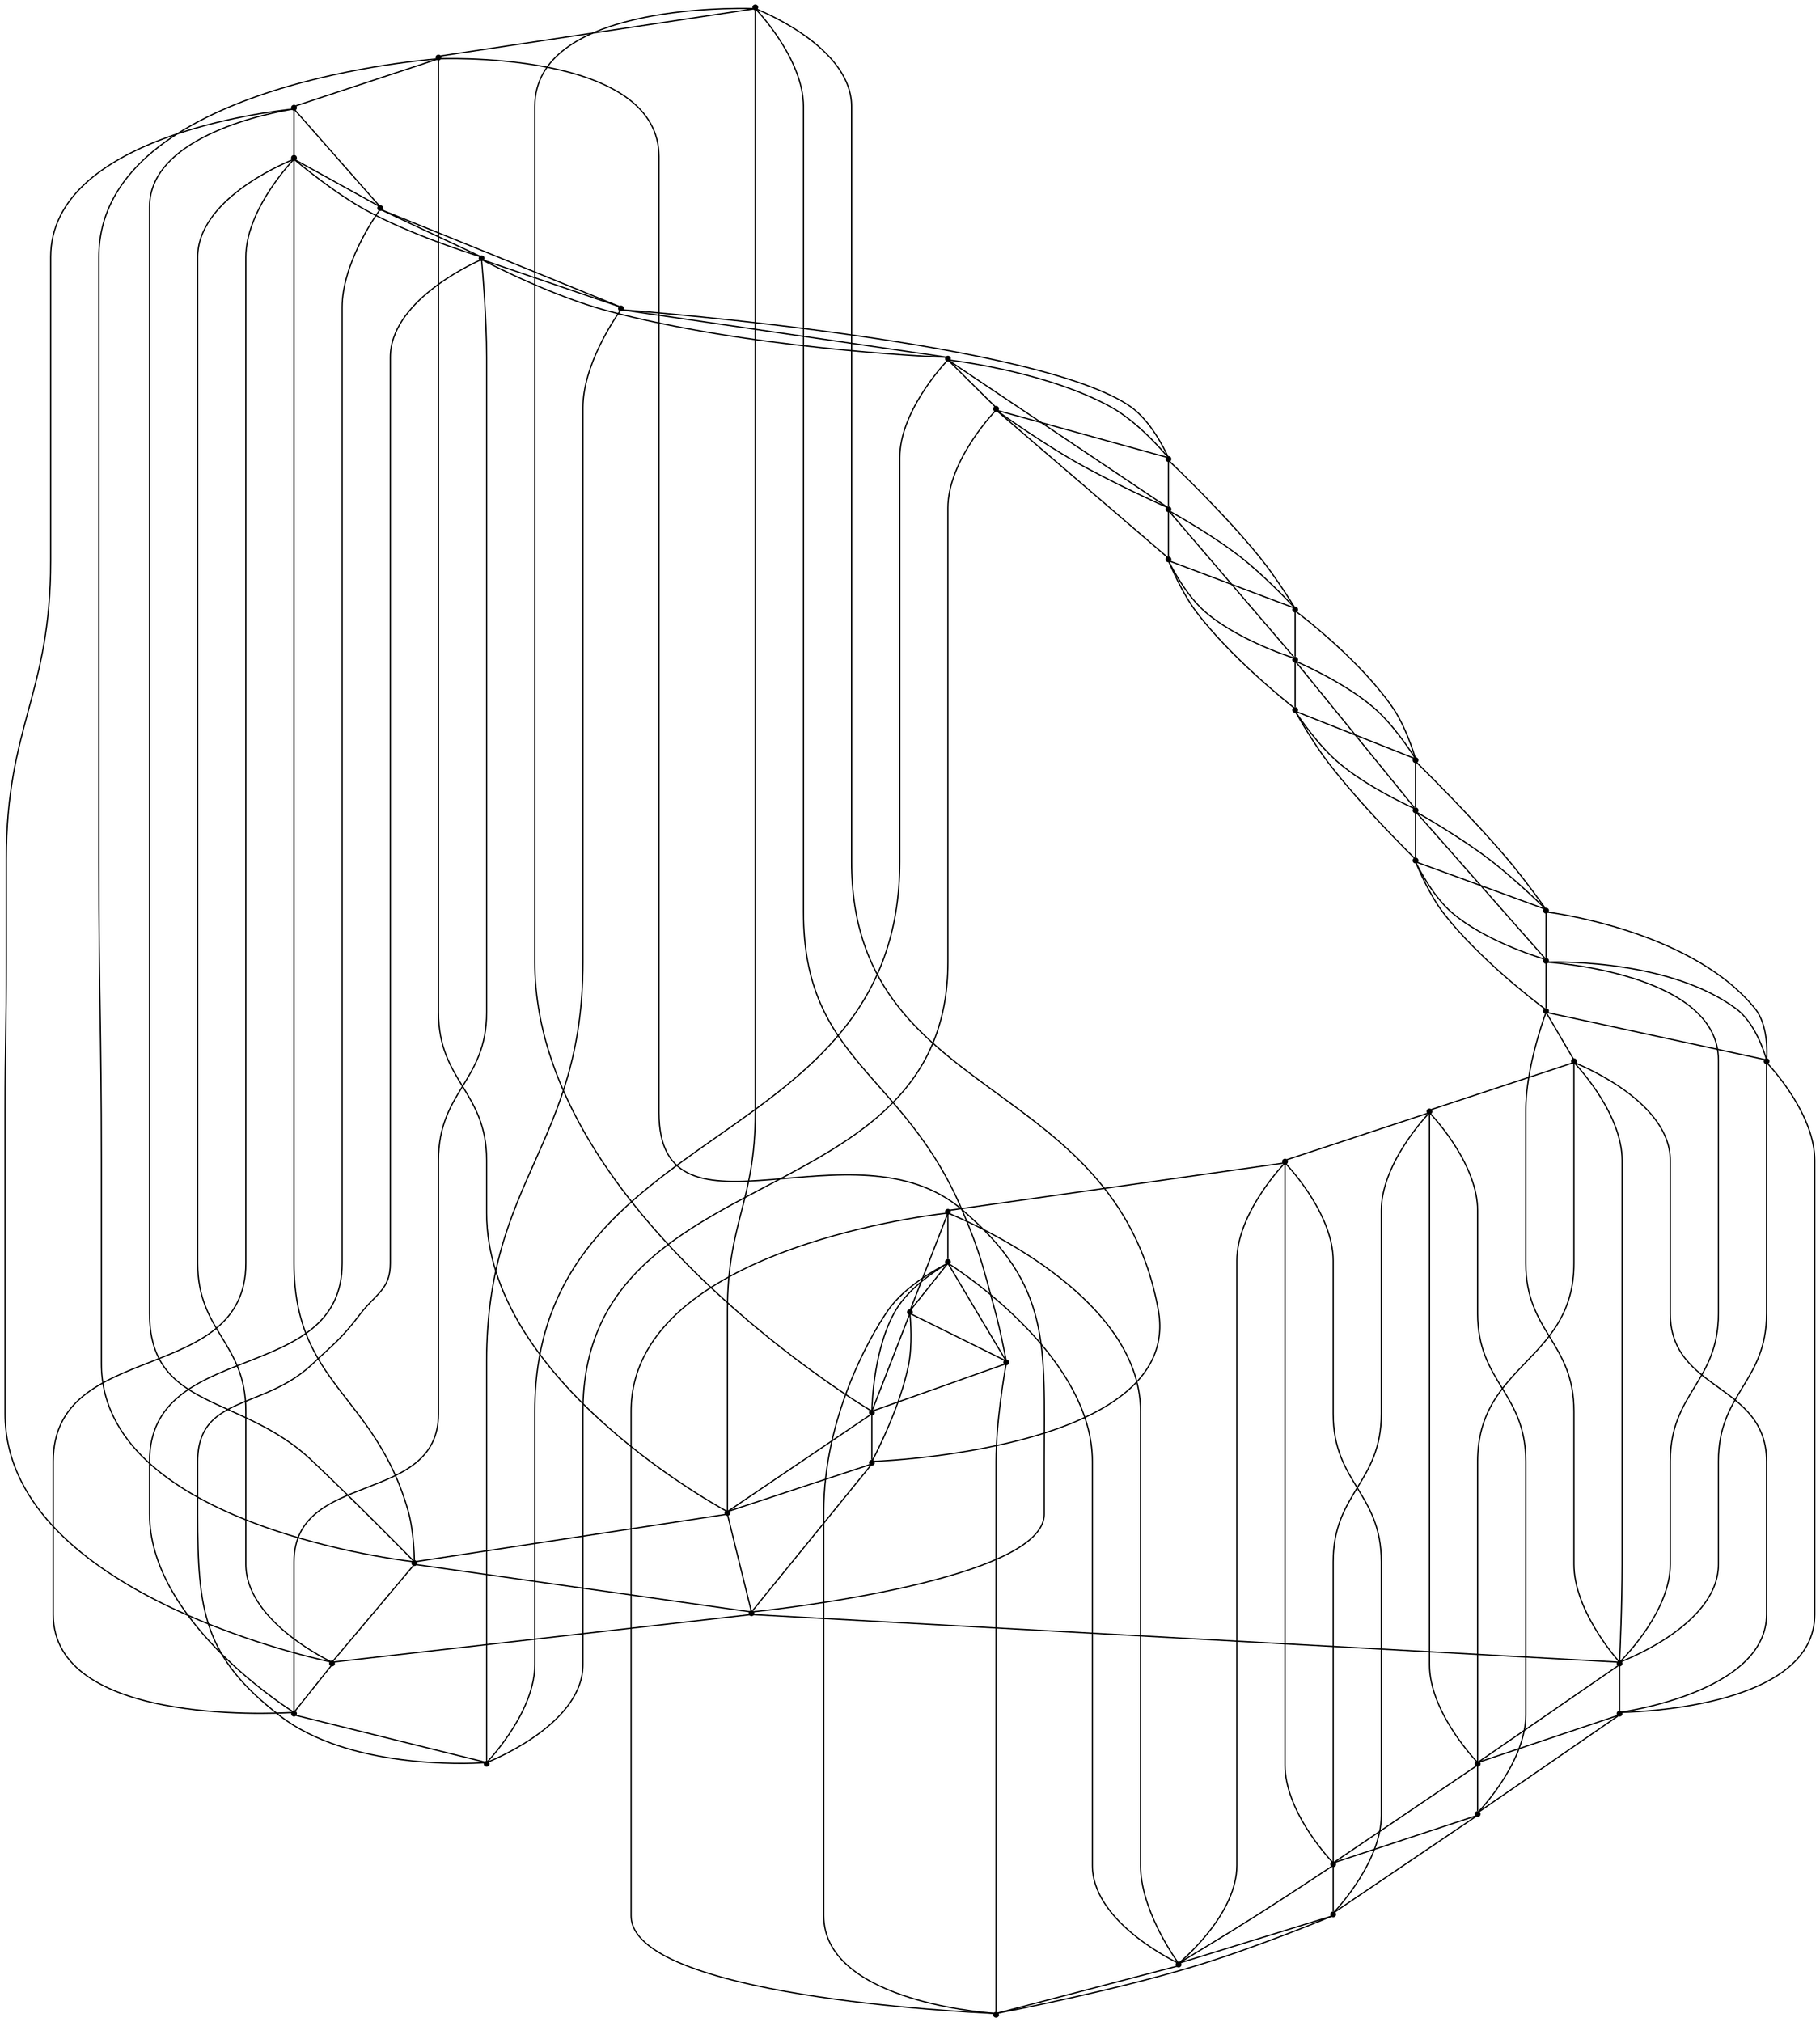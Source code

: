 graph {
  node [shape=point,comment="{\"directed\":false,\"doi\":\"10.4230/LIPIcs.GD.2024.8\",\"figure\":\"5\"}"]

  v0 [pos="1541.7375818363414,833.382593908347"]
  v1 [pos="1541.7375818363412,946.3474326305127"]
  v2 [pos="1491.8033015501278,985.9496604437636"]
  v3 [pos="1512.2323087419647,889.8650132694297"]
  v4 [pos="1495.7803287259655,730.1843638111259"]
  v5 [pos="1495.7803287259655,1049.5456627277335"]
  v6 [pos="1491.8033015501278,793.780366095096"]
  v7 [pos="1437.7300791720334,855.4842111453029"]
  v8 [pos="1437.7300791720334,924.2458153935568"]
  v9 [pos="1434.050807548794,714.3133227879678"]
  v10 [pos="1434.0508075487937,1065.4167037508919"]
  v11 [pos="1411.8088111870582,654.595861349899"]
  v12 [pos="1411.8088111870582,1125.134228769513"]
  v13 [pos="1409.7553026878288,792.668660139708"]
  v14 [pos="1409.7553026878288,987.0613663991517"]
  v15 [pos="1358.6441184596292,746.6574490831588"]
  v16 [pos="1358.644118459629,1033.0725774557009"]
  v17 [pos="1348.9615301652761,665.1932134700169"]
  v18 [pos="1348.9615301652761,1114.5367494882908"]
  v19 [pos="1304.345512553468,619.6870863202219"]
  v20 [pos="1304.345512553468,1160.0429402186378"]
  v21 [pos="1293.2298564201053,725.4099729845889"]
  v22 [pos="1293.2298564201053,1054.3200535542705"]
  v23 [pos="1251.2461963121714,654.9274975102251"]
  v24 [pos="1251.2461963121714,1124.8025290286346"]
  v25 [pos="1224.8323152322741,732.5956562536819"]
  v26 [pos="1224.8323152322741,1047.1343702851777"]
  v27 [pos="1191.9741441788897,631.4937405433698"]
  v28 [pos="1191.97414417889,1148.2362859954899"]
  v29 [pos="1165.2700118512228,766.9802096303894"]
  v30 [pos="1165.2700118512228,1012.7498169084704"]
  v31 [pos="1157.7992856071392,685.2818704240108"]
  v32 [pos="1157.7992856071392,1094.4481561148486"]
  v33 [pos="1124.8435585909856,822.6067711781762"]
  v34 [pos="1124.8435585909856,957.1232553606834"]
  v35 [pos="1110.5425158453777,889.8650132694298"]
  v36 [pos="1094.1213161983358,687.9816278319427"]
  v37 [pos="1094.1213161983358,1091.748462287469"]
  v38 [pos="1084.7812549023365,751.0116996206934"]
  v39 [pos="1084.7812549023365,1028.7183269181662"]
  v40 [pos="1044.8181924652533,840.7486552040591"]
  v41 [pos="1044.8181924652533,938.9813713348005"]
  v42 [pos="1027.7046888998893,779.3693888728832"]
  v43 [pos="1027.7046888998896,1000.3606376659764"]
  v44 [pos="1004.2115722933307,889.8650132694298"]

  v0 -- v1 [id="-1",pos="1541.7375818363414,833.382593908347 1541.7375818363412,946.3474326305127 1541.7375818363412,946.3474326305127 1541.7375818363412,946.3474326305127"]
  v1 -- v5 [id="-2",pos="1541.7375818363412,946.3474326305127 1495.7803287259655,1049.5456627277335 1495.7803287259655,1049.5456627277335 1495.7803287259655,1049.5456627277335"]
  v2 -- v1 [id="-3",pos="1491.8033015501278,985.9496604437636 1541.7375818363412,946.3474326305127 1541.7375818363412,946.3474326305127 1541.7375818363412,946.3474326305127"]
  v3 -- v2 [id="-4",pos="1512.2323087419647,889.8650132694297 1491.8033015501278,985.9496604437636 1491.8033015501278,985.9496604437636 1491.8033015501278,985.9496604437636"]
  v44 -- v42 [id="-5",pos="1004.2115722933307,889.8650132694298 1027.7046888998893,779.3693888728832 1027.7046888998893,779.3693888728832 1027.7046888998893,779.3693888728832"]
  v4 -- v0 [id="-6",pos="1495.7803287259655,730.1843638111259 1541.7375818363414,833.382593908347 1541.7375818363414,833.382593908347 1541.7375818363414,833.382593908347"]
  v43 -- v44 [id="-7",pos="1027.7046888998896,1000.3606376659764 1004.2115722933307,889.8650132694298 1004.2115722933307,889.8650132694298 1004.2115722933307,889.8650132694298"]
  v42 -- v36 [id="-8",pos="1027.7046888998893,779.3693888728832 1094.1213161983358,687.9816278319427 1094.1213161983358,687.9816278319427 1094.1213161983358,687.9816278319427"]
  v5 -- v12 [id="-9",pos="1495.7803287259655,1049.5456627277335 1411.8088111870582,1125.134228769513 1411.8088111870582,1125.134228769513 1411.8088111870582,1125.134228769513"]
  v6 -- v3 [id="-10",pos="1491.8033015501278,793.780366095096 1512.2323087419647,889.8650132694297 1512.2323087419647,889.8650132694297 1512.2323087419647,889.8650132694297"]
  v2 -- v10 [id="-11",pos="1491.8033015501278,985.9496604437636 1434.0508075487937,1065.4167037508919 1434.0508075487937,1065.4167037508919 1434.0508075487937,1065.4167037508919"]
  v2 -- v8 [id="-12",pos="1491.8033015501278,985.9496604437636 1437.7300791720334,924.2458153935568 1437.7300791720334,924.2458153935568 1437.7300791720334,924.2458153935568"]
  v41 -- v40 [id="-13",pos="1044.8181924652533,938.9813713348005 1044.8181924652533,840.7486552040591 1044.8181924652533,840.7486552040591 1044.8181924652533,840.7486552040591"]
  v40 -- v38 [id="-14",pos="1044.8181924652533,840.7486552040591 1084.7812549023365,751.0116996206934 1084.7812549023365,751.0116996206934 1084.7812549023365,751.0116996206934"]
  v7 -- v8 [id="-15",pos="1437.7300791720334,855.4842111453029 1437.7300791720334,924.2458153935568 1437.7300791720334,924.2458153935568 1437.7300791720334,924.2458153935568"]
  v8 -- v14 [id="-16",pos="1437.7300791720334,924.2458153935568 1409.7553026878288,987.0613663991517 1409.7553026878288,987.0613663991517 1409.7553026878288,987.0613663991517"]
  v9 -- v6 [id="-17",pos="1434.050807548794,714.3133227879678 1491.8033015501278,793.780366095096 1491.8033015501278,793.780366095096 1491.8033015501278,793.780366095096"]
  v39 -- v41 [id="-18",pos="1084.7812549023365,1028.7183269181662 1044.8181924652533,938.9813713348005 1044.8181924652533,938.9813713348005 1044.8181924652533,938.9813713348005"]
  v38 -- v31 [id="-19",pos="1084.7812549023365,751.0116996206934 1157.7992856071392,685.2818704240108 1157.7992856071392,685.2818704240108 1157.7992856071392,685.2818704240108"]
  v10 -- v18 [id="-20",pos="1434.0508075487937,1065.4167037508919 1348.9615301652761,1114.5367494882908 1348.9615301652761,1114.5367494882908 1348.9615301652761,1114.5367494882908"]
  v11 -- v4 [id="-21",pos="1411.8088111870582,654.595861349899 1495.7803287259655,730.1843638111259 1495.7803287259655,730.1843638111259 1495.7803287259655,730.1843638111259"]
  v12 -- v20 [id="-22",pos="1411.8088111870582,1125.134228769513 1304.345512553468,1160.0429402186378 1304.345512553468,1160.0429402186378 1304.345512553468,1160.0429402186378"]
  v13 -- v7 [id="-23",pos="1409.7553026878288,792.668660139708 1437.7300791720334,855.4842111453029 1437.7300791720334,855.4842111453029 1437.7300791720334,855.4842111453029"]
  v37 -- v43 [id="-24",pos="1094.1213161983358,1091.748462287469 1027.7046888998896,1000.3606376659764 1027.7046888998896,1000.3606376659764 1027.7046888998896,1000.3606376659764"]
  v36 -- v27 [id="-25",pos="1094.1213161983358,687.9816278319427 1191.9741441788897,631.4937405433698 1191.9741441788897,631.4937405433698 1191.9741441788897,631.4937405433698"]
  v14 -- v16 [id="-26",pos="1409.7553026878288,987.0613663991517 1358.644118459629,1033.0725774557009 1358.644118459629,1033.0725774557009 1358.644118459629,1033.0725774557009"]
  v15 -- v13 [id="-27",pos="1358.6441184596292,746.6574490831588 1409.7553026878288,792.668660139708 1409.7553026878288,792.668660139708 1409.7553026878288,792.668660139708"]
  v16 -- v22 [id="-28",pos="1358.644118459629,1033.0725774557009 1293.2298564201053,1054.3200535542705 1293.2298564201053,1054.3200535542705 1293.2298564201053,1054.3200535542705"]
  v35 -- v33 [id="-29",pos="1110.5425158453777,889.8650132694298 1124.8435585909856,822.6067711781762 1124.8435585909856,822.6067711781762 1124.8435585909856,822.6067711781762"]
  v17 -- v9 [id="-30",pos="1348.9615301652761,665.1932134700169 1434.050807548794,714.3133227879678 1434.050807548794,714.3133227879678 1434.050807548794,714.3133227879678"]
  v18 -- v24 [id="-31",pos="1348.9615301652761,1114.5367494882908 1251.2461963121714,1124.8025290286346 1251.2461963121714,1124.8025290286346 1251.2461963121714,1124.8025290286346"]
  v19 -- v11 [id="-32",pos="1304.345512553468,619.6870863202219 1411.8088111870582,654.595861349899 1411.8088111870582,654.595861349899 1411.8088111870582,654.595861349899"]
  v20 -- v28 [id="-33",pos="1304.345512553468,1160.0429402186378 1191.97414417889,1148.2362859954899 1191.97414417889,1148.2362859954899 1191.97414417889,1148.2362859954899"]
  v34 -- v35 [id="-34",pos="1124.8435585909856,957.1232553606834 1110.5425158453777,889.8650132694298 1110.5425158453777,889.8650132694298 1110.5425158453777,889.8650132694298"]
  v33 -- v29 [id="-35",pos="1124.8435585909856,822.6067711781762 1165.2700118512228,766.9802096303894 1165.2700118512228,766.9802096303894 1165.2700118512228,766.9802096303894"]
  v21 -- v15 [id="-36",pos="1293.2298564201053,725.4099729845889 1358.6441184596292,746.6574490831588 1358.6441184596292,746.6574490831588 1358.6441184596292,746.6574490831588"]
  v32 -- v39 [id="-37",pos="1157.7992856071392,1094.4481561148486 1084.7812549023365,1028.7183269181662 1084.7812549023365,1028.7183269181662 1084.7812549023365,1028.7183269181662"]
  v31 -- v23 [id="-38",pos="1157.7992856071392,685.2818704240108 1251.2461963121714,654.9274975102251 1251.2461963121714,654.9274975102251 1251.2461963121714,654.9274975102251"]
  v22 -- v26 [id="-39",pos="1293.2298564201053,1054.3200535542705 1224.8323152322741,1047.1343702851777 1224.8323152322741,1047.1343702851777 1224.8323152322741,1047.1343702851777"]
  v8 -- v1 [id="-40",pos="1437.7300791720334,924.2458153935568 1541.7375818363412,946.3474326305127 1541.7375818363412,946.3474326305127 1541.7375818363412,946.3474326305127"]
  v8 -- v38 [id="-41",pos="1437.7300791720334,924.2458153935568 1275.94308608775,889.8650132694298 1275.94308608775,889.8650132694298 1275.94308608775,889.8650132694298 1084.7812549023365,751.0116996206934 1084.7812549023365,751.0116996206934 1084.7812549023365,751.0116996206934"]
  v23 -- v17 [id="-42",pos="1251.2461963121714,654.9274975102251 1348.9615301652761,665.1932134700169 1348.9615301652761,665.1932134700169 1348.9615301652761,665.1932134700169"]
  v24 -- v32 [id="-43",pos="1251.2461963121714,1124.8025290286346 1157.7992856071392,1094.4481561148486 1157.7992856071392,1094.4481561148486 1157.7992856071392,1094.4481561148486"]
  v25 -- v21 [id="-44",pos="1224.8323152322741,732.5956562536819 1293.2298564201053,725.4099729845889 1293.2298564201053,725.4099729845889 1293.2298564201053,725.4099729845889"]
  v30 -- v34 [id="-45",pos="1165.2700118512228,1012.7498169084704 1124.8435585909856,957.1232553606834 1124.8435585909856,957.1232553606834 1124.8435585909856,957.1232553606834"]
  v29 -- v25 [id="-46",pos="1165.2700118512228,766.9802096303894 1224.8323152322741,732.5956562536819 1224.8323152322741,732.5956562536819 1224.8323152322741,732.5956562536819"]
  v26 -- v30 [id="-47",pos="1224.8323152322741,1047.1343702851777 1165.2700118512228,1012.7498169084704 1165.2700118512228,1012.7498169084704 1165.2700118512228,1012.7498169084704"]
  v28 -- v37 [id="-48",pos="1191.97414417889,1148.2362859954899 1094.1213161983358,1091.748462287469 1094.1213161983358,1091.748462287469 1094.1213161983358,1091.748462287469"]
  v27 -- v19 [id="-49",pos="1191.9741441788897,631.4937405433698 1304.345512553468,619.6870863202219 1304.345512553468,619.6870863202219 1304.345512553468,619.6870863202219"]
  v0 -- v3 [id="-88",pos="1541.7375818363414,833.382593908347 1512.2323087419647,889.8650132694297 1512.2323087419647,889.8650132694297 1512.2323087419647,889.8650132694297"]
  v3 -- v1 [id="-91",pos="1512.2323087419647,889.8650132694297 1541.7375818363412,946.3474326305127 1541.7375818363412,946.3474326305127 1541.7375818363412,946.3474326305127"]
  v44 -- v40 [id="-93",pos="1004.2115722933307,889.8650132694298 1044.8181924652533,840.7486552040591 1044.8181924652533,840.7486552040591 1044.8181924652533,840.7486552040591"]
  v3 -- v8 [id="-94",pos="1512.2323087419647,889.8650132694297 1437.7300791720334,924.2458153935568 1437.7300791720334,924.2458153935568 1437.7300791720334,924.2458153935568"]
  v6 -- v0 [id="-96",pos="1491.8033015501278,793.780366095096 1541.7375818363414,833.382593908347 1541.7375818363414,833.382593908347 1541.7375818363414,833.382593908347"]
  v43 -- v41 [id="-97",pos="1027.7046888998896,1000.3606376659764 1044.8181924652533,938.9813713348005 1044.8181924652533,938.9813713348005 1044.8181924652533,938.9813713348005"]
  v42 -- v38 [id="-98",pos="1027.7046888998893,779.3693888728832 1084.7812549023365,751.0116996206934 1084.7812549023365,751.0116996206934 1084.7812549023365,751.0116996206934"]
  v4 -- v6 [id="-99",pos="1495.7803287259655,730.1843638111259 1491.8033015501278,793.780366095096 1491.8033015501278,793.780366095096 1491.8033015501278,793.780366095096"]
  v2 -- v5 [id="-100",pos="1491.8033015501278,985.9496604437636 1495.7803287259655,1049.5456627277335 1495.7803287259655,1049.5456627277335 1495.7803287259655,1049.5456627277335"]
  v41 -- v44 [id="-101",pos="1044.8181924652533,938.9813713348005 1004.2115722933307,889.8650132694298 1004.2115722933307,889.8650132694298 1004.2115722933307,889.8650132694298"]
  v40 -- v42 [id="-102",pos="1044.8181924652533,840.7486552040591 1027.7046888998893,779.3693888728832 1027.7046888998893,779.3693888728832 1027.7046888998893,779.3693888728832"]
  v5 -- v10 [id="-103",pos="1495.7803287259655,1049.5456627277335 1434.0508075487937,1065.4167037508919 1434.0508075487937,1065.4167037508919 1434.0508075487937,1065.4167037508919"]
  v6 -- v7 [id="-104",pos="1491.8033015501278,793.780366095096 1437.7300791720334,855.4842111453029 1437.7300791720334,855.4842111453029 1437.7300791720334,855.4842111453029"]
  v2 -- v14 [id="-105",pos="1491.8033015501278,985.9496604437636 1409.7553026878288,987.0613663991517 1409.7553026878288,987.0613663991517 1409.7553026878288,987.0613663991517"]
  v7 -- v0 [id="-106",pos="1437.7300791720334,855.4842111453029 1541.7375818363414,833.382593908347 1541.7375818363414,833.382593908347 1541.7375818363414,833.382593908347"]
  v7 -- v3 [id="-109",pos="1437.7300791720334,855.4842111453029 1512.2323087419647,889.8650132694297 1512.2323087419647,889.8650132694297 1512.2323087419647,889.8650132694297"]
  v41 -- v35 [id="-111",pos="1044.8181924652533,938.9813713348005 1110.5425158453777,889.8650132694298 1110.5425158453777,889.8650132694298 1110.5425158453777,889.8650132694298"]
  v9 -- v4 [id="-112",pos="1434.050807548794,714.3133227879678 1495.7803287259655,730.1843638111259 1495.7803287259655,730.1843638111259 1495.7803287259655,730.1843638111259"]
  v40 -- v33 [id="-113",pos="1044.8181924652533,840.7486552040591 1124.8435585909856,822.6067711781762 1124.8435585909856,822.6067711781762 1124.8435585909856,822.6067711781762"]
  v39 -- v43 [id="-114",pos="1084.7812549023365,1028.7183269181662 1027.7046888998896,1000.3606376659764 1027.7046888998896,1000.3606376659764 1027.7046888998896,1000.3606376659764"]
  v38 -- v36 [id="-115",pos="1084.7812549023365,751.0116996206934 1094.1213161983358,687.9816278319427 1094.1213161983358,687.9816278319427 1094.1213161983358,687.9816278319427"]
  v39 -- v34 [id="-116",pos="1084.7812549023365,1028.7183269181662 1124.8435585909856,957.1232553606834 1124.8435585909856,957.1232553606834 1124.8435585909856,957.1232553606834"]
  v9 -- v13 [id="-117",pos="1434.050807548794,714.3133227879678 1409.7553026878288,792.668660139708 1409.7553026878288,792.668660139708 1409.7553026878288,792.668660139708"]
  v10 -- v12 [id="-118",pos="1434.0508075487937,1065.4167037508919 1411.8088111870582,1125.134228769513 1411.8088111870582,1125.134228769513 1411.8088111870582,1125.134228769513"]
  v10 -- v16 [id="-119",pos="1434.0508075487937,1065.4167037508919 1358.644118459629,1033.0725774557009 1358.644118459629,1033.0725774557009 1358.644118459629,1033.0725774557009"]
  v13 -- v6 [id="-120",pos="1409.7553026878288,792.668660139708 1491.8033015501278,793.780366095096 1491.8033015501278,793.780366095096 1491.8033015501278,793.780366095096"]
  v13 -- v4 [id="-121",pos="1409.7553026878288,792.668660139708 1495.7803287259655,730.1843638111259 1495.7803287259655,730.1843638111259 1495.7803287259655,730.1843638111259"]
  v14 -- v5 [id="-122",pos="1409.7553026878288,987.0613663991517 1495.7803287259655,1049.5456627277335 1495.7803287259655,1049.5456627277335 1495.7803287259655,1049.5456627277335"]
  v11 -- v9 [id="-123",pos="1411.8088111870582,654.595861349899 1434.050807548794,714.3133227879678 1434.050807548794,714.3133227879678 1434.050807548794,714.3133227879678"]
  v38 -- v29 [id="-124",pos="1084.7812549023365,751.0116996206934 1165.2700118512228,766.9802096303894 1165.2700118512228,766.9802096303894 1165.2700118512228,766.9802096303894"]
  v37 -- v39 [id="-125",pos="1094.1213161983358,1091.748462287469 1084.7812549023365,1028.7183269181662 1084.7812549023365,1028.7183269181662 1084.7812549023365,1028.7183269181662"]
  v14 -- v10 [id="-126",pos="1409.7553026878288,987.0613663991517 1434.0508075487937,1065.4167037508919 1434.0508075487937,1065.4167037508919 1434.0508075487937,1065.4167037508919"]
  v36 -- v31 [id="-127",pos="1094.1213161983358,687.9816278319427 1157.7992856071392,685.2818704240108 1157.7992856071392,685.2818704240108 1157.7992856071392,685.2818704240108"]
  v35 -- v44 [id="-128",pos="1110.5425158453777,889.8650132694298 1004.2115722933307,889.8650132694298 1004.2115722933307,889.8650132694298 1004.2115722933307,889.8650132694298"]
  v12 -- v18 [id="-129",pos="1411.8088111870582,1125.134228769513 1348.9615301652761,1114.5367494882908 1348.9615301652761,1114.5367494882908 1348.9615301652761,1114.5367494882908"]
  v15 -- v9 [id="-130",pos="1358.6441184596292,746.6574490831588 1434.050807548794,714.3133227879678 1434.050807548794,714.3133227879678 1434.050807548794,714.3133227879678"]
  v15 -- v11 [id="-131",pos="1358.6441184596292,746.6574490831588 1411.8088111870582,654.595861349899 1411.8088111870582,654.595861349899 1411.8088111870582,654.595861349899"]
  v16 -- v12 [id="-132",pos="1358.644118459629,1033.0725774557009 1411.8088111870582,1125.134228769513 1411.8088111870582,1125.134228769513 1411.8088111870582,1125.134228769513"]
  v35 -- v40 [id="-133",pos="1110.5425158453777,889.8650132694298 1044.8181924652533,840.7486552040591 1044.8181924652533,840.7486552040591 1044.8181924652533,840.7486552040591"]
  v34 -- v41 [id="-134",pos="1124.8435585909856,957.1232553606834 1044.8181924652533,938.9813713348005 1044.8181924652533,938.9813713348005 1044.8181924652533,938.9813713348005"]
  v16 -- v18 [id="-135",pos="1358.644118459629,1033.0725774557009 1348.9615301652761,1114.5367494882908 1348.9615301652761,1114.5367494882908 1348.9615301652761,1114.5367494882908"]
  v17 -- v11 [id="-136",pos="1348.9615301652761,665.1932134700169 1411.8088111870582,654.595861349899 1411.8088111870582,654.595861349899 1411.8088111870582,654.595861349899"]
  v17 -- v15 [id="-137",pos="1348.9615301652761,665.1932134700169 1358.6441184596292,746.6574490831588 1358.6441184596292,746.6574490831588 1358.6441184596292,746.6574490831588"]
  v34 -- v43 [id="-138",pos="1124.8435585909856,957.1232553606834 1027.7046888998896,1000.3606376659764 1027.7046888998896,1000.3606376659764 1027.7046888998896,1000.3606376659764"]
  v33 -- v42 [id="-139",pos="1124.8435585909856,822.6067711781762 1027.7046888998893,779.3693888728832 1027.7046888998893,779.3693888728832 1027.7046888998893,779.3693888728832"]
  v18 -- v22 [id="-140",pos="1348.9615301652761,1114.5367494882908 1293.2298564201053,1054.3200535542705 1293.2298564201053,1054.3200535542705 1293.2298564201053,1054.3200535542705"]
  v18 -- v20 [id="-141",pos="1348.9615301652761,1114.5367494882908 1304.345512553468,1160.0429402186378 1304.345512553468,1160.0429402186378 1304.345512553468,1160.0429402186378"]
  v19 -- v17 [id="-142",pos="1304.345512553468,619.6870863202219 1348.9615301652761,665.1932134700169 1348.9615301652761,665.1932134700169 1348.9615301652761,665.1932134700169"]
  v33 -- v38 [id="-143",pos="1124.8435585909856,822.6067711781762 1084.7812549023365,751.0116996206934 1084.7812549023365,751.0116996206934 1084.7812549023365,751.0116996206934"]
  v32 -- v37 [id="-144",pos="1157.7992856071392,1094.4481561148486 1094.1213161983358,1091.748462287469 1094.1213161983358,1091.748462287469 1094.1213161983358,1091.748462287469"]
  v20 -- v24 [id="-145",pos="1304.345512553468,1160.0429402186378 1251.2461963121714,1124.8025290286346 1251.2461963121714,1124.8025290286346 1251.2461963121714,1124.8025290286346"]
  v21 -- v17 [id="-146",pos="1293.2298564201053,725.4099729845889 1348.9615301652761,665.1932134700169 1348.9615301652761,665.1932134700169 1348.9615301652761,665.1932134700169"]
  v21 -- v19 [id="-147",pos="1293.2298564201053,725.4099729845889 1304.345512553468,619.6870863202219 1304.345512553468,619.6870863202219 1304.345512553468,619.6870863202219"]
  v22 -- v20 [id="-148",pos="1293.2298564201053,1054.3200535542705 1304.345512553468,1160.0429402186378 1304.345512553468,1160.0429402186378 1304.345512553468,1160.0429402186378"]
  v32 -- v30 [id="-149",pos="1157.7992856071392,1094.4481561148486 1165.2700118512228,1012.7498169084704 1165.2700118512228,1012.7498169084704 1165.2700118512228,1012.7498169084704"]
  v30 -- v39 [id="-150",pos="1165.2700118512228,1012.7498169084704 1084.7812549023365,1028.7183269181662 1084.7812549023365,1028.7183269181662 1084.7812549023365,1028.7183269181662"]
  v22 -- v24 [id="-151",pos="1293.2298564201053,1054.3200535542705 1251.2461963121714,1124.8025290286346 1251.2461963121714,1124.8025290286346 1251.2461963121714,1124.8025290286346"]
  v29 -- v36 [id="-154",pos="1165.2700118512228,766.9802096303894 1094.1213161983358,687.9816278319427 1094.1213161983358,687.9816278319427 1094.1213161983358,687.9816278319427"]
  v31 -- v27 [id="-176",pos="1157.7992856071392,685.2818704240108 1191.9741441788897,631.4937405433698 1191.9741441788897,631.4937405433698 1191.9741441788897,631.4937405433698"]
  v30 -- v37 [id="-177",pos="1165.2700118512228,1012.7498169084704 1094.1213161983358,1091.748462287469 1094.1213161983358,1091.748462287469 1094.1213161983358,1091.748462287469"]
  v23 -- v19 [id="-191",pos="1251.2461963121714,654.9274975102251 1304.345512553468,619.6870863202219 1304.345512553468,619.6870863202219 1304.345512553468,619.6870863202219"]
  v23 -- v21 [id="-192",pos="1251.2461963121714,654.9274975102251 1293.2298564201053,725.4099729845889 1293.2298564201053,725.4099729845889 1293.2298564201053,725.4099729845889"]
  v31 -- v25 [id="-193",pos="1157.7992856071392,685.2818704240108 1224.8323152322741,732.5956562536819 1224.8323152322741,732.5956562536819 1224.8323152322741,732.5956562536819"]
  v29 -- v31 [id="-194",pos="1165.2700118512228,766.9802096303894 1157.7992856071392,685.2818704240108 1157.7992856071392,685.2818704240108 1157.7992856071392,685.2818704240108"]
  v24 -- v26 [id="-195",pos="1251.2461963121714,1124.8025290286346 1224.8323152322741,1047.1343702851777 1224.8323152322741,1047.1343702851777 1224.8323152322741,1047.1343702851777"]
  v24 -- v28 [id="-196",pos="1251.2461963121714,1124.8025290286346 1191.97414417889,1148.2362859954899 1191.97414417889,1148.2362859954899 1191.97414417889,1148.2362859954899"]
  v25 -- v23 [id="-197",pos="1224.8323152322741,732.5956562536819 1251.2461963121714,654.9274975102251 1251.2461963121714,654.9274975102251 1251.2461963121714,654.9274975102251"]
  v28 -- v32 [id="-198",pos="1191.97414417889,1148.2362859954899 1157.7992856071392,1094.4481561148486 1157.7992856071392,1094.4481561148486 1157.7992856071392,1094.4481561148486"]
  v27 -- v23 [id="-199",pos="1191.9741441788897,631.4937405433698 1251.2461963121714,654.9274975102251 1251.2461963121714,654.9274975102251 1251.2461963121714,654.9274975102251"]
  v25 -- v27 [id="-200",pos="1224.8323152322741,732.5956562536819 1191.9741441788897,631.4937405433698 1191.9741441788897,631.4937405433698 1191.9741441788897,631.4937405433698"]
  v26 -- v28 [id="-201",pos="1224.8323152322741,1047.1343702851777 1191.97414417889,1148.2362859954899 1191.97414417889,1148.2362859954899 1191.97414417889,1148.2362859954899"]
  v26 -- v32 [id="-202",pos="1224.8323152322741,1047.1343702851777 1157.7992856071392,1094.4481561148486 1157.7992856071392,1094.4481561148486 1157.7992856071392,1094.4481561148486"]
}